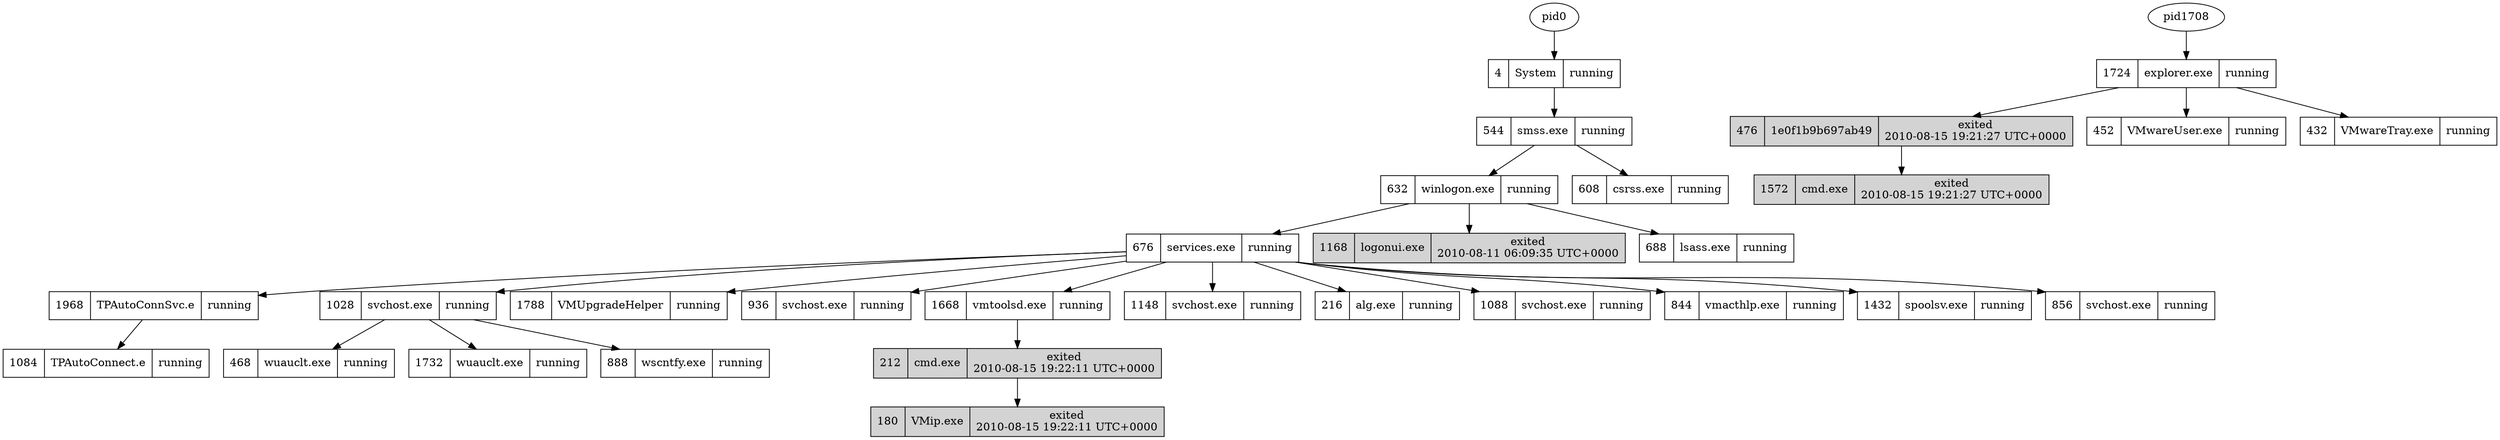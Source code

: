 digraph processtree { 
graph [rankdir = "TB"];
pid676 -> pid1968 [];
pid1028 -> pid468 [];
pid676 -> pid1788 [];
pid1968 -> pid1084 [];
pid0 -> pid4 [];
pid476 -> pid1572 [];
pid1724 -> pid476 [];
pid4 -> pid544 [];
pid676 -> pid936 [];
pid1708 -> pid1724 [];
pid1668 -> pid212 [];
pid632 -> pid676 [];
pid676 -> pid1148 [];
pid544 -> pid608 [];
pid1724 -> pid452 [];
pid676 -> pid216 [];
pid632 -> pid1168 [];
pid1724 -> pid432 [];
pid1028 -> pid1732 [];
pid676 -> pid1088 [];
pid676 -> pid1028 [];
pid676 -> pid844 [];
pid1028 -> pid888 [];
pid544 -> pid632 [];
pid212 -> pid180 [];
pid676 -> pid1668 [];
pid676 -> pid1432 [];
pid632 -> pid688 [];
pid676 -> pid856 [];
pid468 [label="468 | wuauclt.exe |running" shape="record" ];
pid4 [label="4 | System |running" shape="record" ];
pid452 [label="452 | VMwareUser.exe |running" shape="record" ];
pid544 [label="544 | smss.exe |running" shape="record" ];
pid1968 [label="1968 | TPAutoConnSvc.e |running" shape="record" ];
pid1148 [label="1148 | svchost.exe |running" shape="record" ];
pid1724 [label="1724 | explorer.exe |running" shape="record" ];
pid180 [label="180 | VMip.exe |exited\n2010-08-15 19:22:11 UTC+0000" shape="record"  style = "filled" fillcolor = "lightgray" ];
pid1788 [label="1788 | VMUpgradeHelper |running" shape="record" ];
pid1168 [label="1168 | logonui.exe |exited\n2010-08-11 06:09:35 UTC+0000" shape="record"  style = "filled" fillcolor = "lightgray" ];
pid1088 [label="1088 | svchost.exe |running" shape="record" ];
pid936 [label="936 | svchost.exe |running" shape="record" ];
pid1084 [label="1084 | TPAutoConnect.e |running" shape="record" ];
pid1432 [label="1432 | spoolsv.exe |running" shape="record" ];
pid1668 [label="1668 | vmtoolsd.exe |running" shape="record" ];
pid1732 [label="1732 | wuauclt.exe |running" shape="record" ];
pid844 [label="844 | vmacthlp.exe |running" shape="record" ];
pid432 [label="432 | VMwareTray.exe |running" shape="record" ];
pid216 [label="216 | alg.exe |running" shape="record" ];
pid688 [label="688 | lsass.exe |running" shape="record" ];
pid856 [label="856 | svchost.exe |running" shape="record" ];
pid476 [label="476 | 1e0f1b9b697ab49 |exited\n2010-08-15 19:21:27 UTC+0000" shape="record"  style = "filled" fillcolor = "lightgray" ];
pid212 [label="212 | cmd.exe |exited\n2010-08-15 19:22:11 UTC+0000" shape="record"  style = "filled" fillcolor = "lightgray" ];
pid888 [label="888 | wscntfy.exe |running" shape="record" ];
pid632 [label="632 | winlogon.exe |running" shape="record" ];
pid1572 [label="1572 | cmd.exe |exited\n2010-08-15 19:21:27 UTC+0000" shape="record"  style = "filled" fillcolor = "lightgray" ];
pid1028 [label="1028 | svchost.exe |running" shape="record" ];
pid676 [label="676 | services.exe |running" shape="record" ];
pid608 [label="608 | csrss.exe |running" shape="record" ];
}